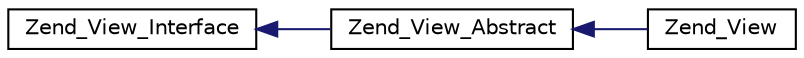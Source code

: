digraph G
{
  edge [fontname="Helvetica",fontsize="10",labelfontname="Helvetica",labelfontsize="10"];
  node [fontname="Helvetica",fontsize="10",shape=record];
  rankdir="LR";
  Node1 [label="Zend_View_Interface",height=0.2,width=0.4,color="black", fillcolor="white", style="filled",URL="$interface_zend___view___interface.html"];
  Node1 -> Node2 [dir="back",color="midnightblue",fontsize="10",style="solid",fontname="Helvetica"];
  Node2 [label="Zend_View_Abstract",height=0.2,width=0.4,color="black", fillcolor="white", style="filled",URL="$class_zend___view___abstract.html"];
  Node2 -> Node3 [dir="back",color="midnightblue",fontsize="10",style="solid",fontname="Helvetica"];
  Node3 [label="Zend_View",height=0.2,width=0.4,color="black", fillcolor="white", style="filled",URL="$class_zend___view.html"];
}
